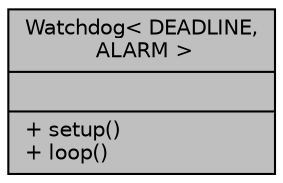 digraph "Watchdog&lt; DEADLINE, ALARM &gt;"
{
  edge [fontname="Helvetica",fontsize="10",labelfontname="Helvetica",labelfontsize="10"];
  node [fontname="Helvetica",fontsize="10",shape=record];
  Node1 [label="{Watchdog\< DEADLINE,\l ALARM \>\n||+ setup()\l+ loop()\l}",height=0.2,width=0.4,color="black", fillcolor="grey75", style="filled", fontcolor="black"];
}
